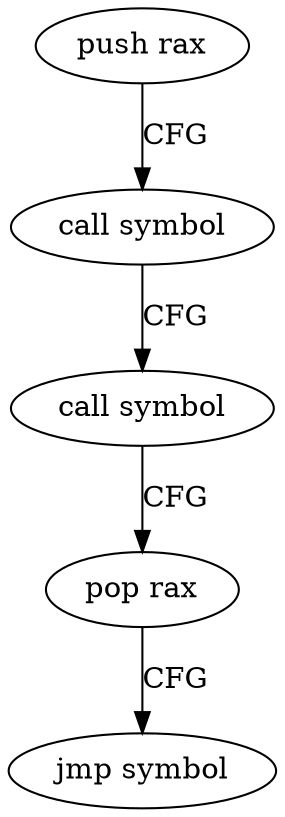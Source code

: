 digraph "func" {
"4210256" [label = "push rax" ]
"4210257" [label = "call symbol" ]
"4210262" [label = "call symbol" ]
"4210267" [label = "pop rax" ]
"4210268" [label = "jmp symbol" ]
"4210256" -> "4210257" [ label = "CFG" ]
"4210257" -> "4210262" [ label = "CFG" ]
"4210262" -> "4210267" [ label = "CFG" ]
"4210267" -> "4210268" [ label = "CFG" ]
}
